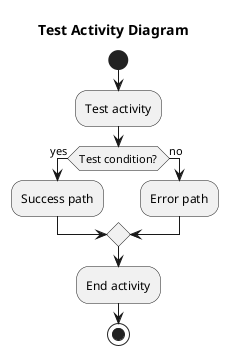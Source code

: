 @startuml Simple_Test
title Test Activity Diagram

start
:Test activity;
if (Test condition?) then (yes)
    :Success path;
else (no)
    :Error path;
endif
:End activity;
stop

@enduml 